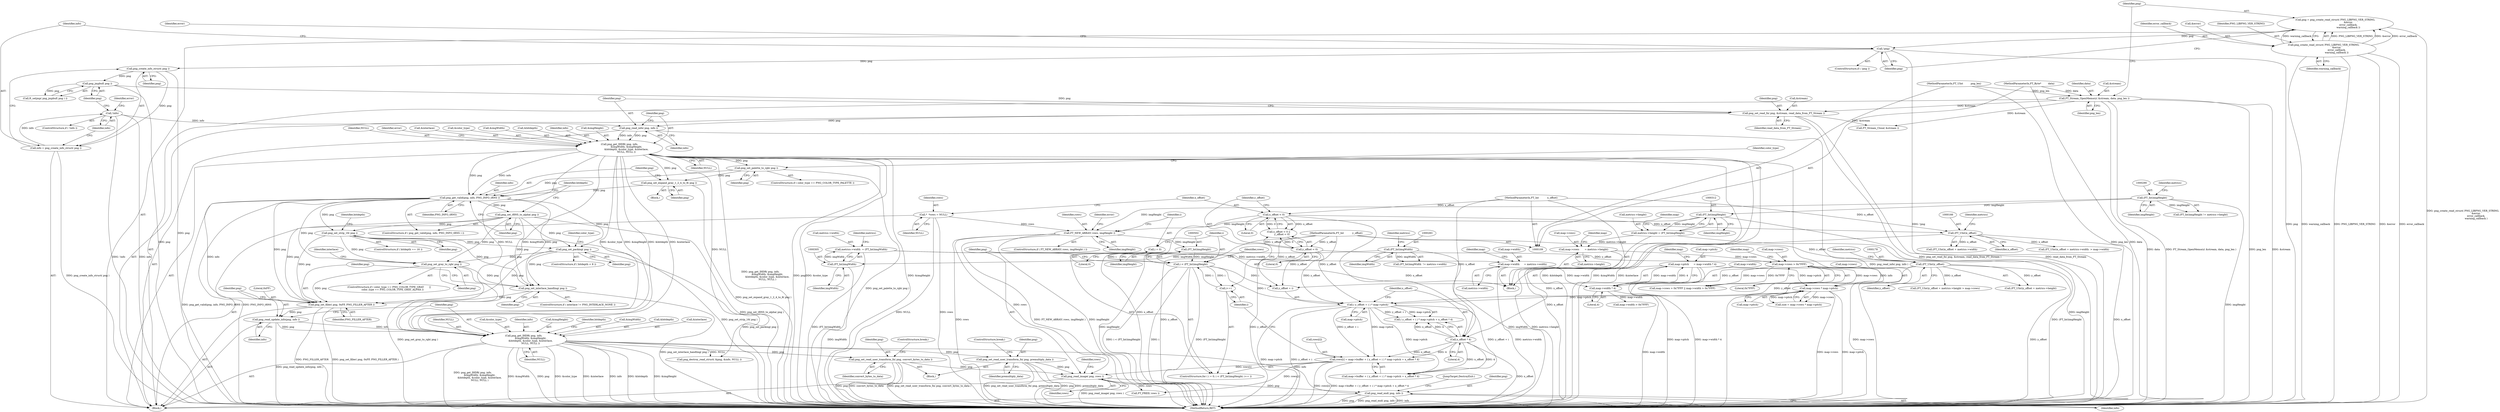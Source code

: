 digraph "0_savannah_b3500af717010137046ec4076d1e1c0641e33727_6@API" {
"1000530" [label="(Call,png_read_end( png, info ))"];
"1000525" [label="(Call,png_read_image( png, rows ))"];
"1000476" [label="(Call,png_set_read_user_transform_fn( png, premultiply_data ))"];
"1000437" [label="(Call,png_get_IHDR( png, info,\n                  &imgWidth, &imgHeight,\n                  &bitdepth, &color_type, &interlace,\n                  NULL, NULL ))"];
"1000434" [label="(Call,png_read_update_info(png, info ))"];
"1000430" [label="(Call,png_set_filler( png, 0xFF, PNG_FILLER_AFTER ))"];
"1000396" [label="(Call,png_get_valid(png, info, PNG_INFO_tRNS ))"];
"1000259" [label="(Call,png_get_IHDR( png, info,\n                  &imgWidth, &imgHeight,\n                  &bitdepth, &color_type, &interlace,\n                  NULL, NULL ))"];
"1000256" [label="(Call,png_read_info( png, info ))"];
"1000251" [label="(Call,png_set_read_fn( png, &stream, read_data_from_FT_Stream ))"];
"1000243" [label="(Call,png_jmpbuf( png ))"];
"1000225" [label="(Call,png_create_info_struct( png ))"];
"1000215" [label="(Call,!png)"];
"1000206" [label="(Call,png = png_create_read_struct( PNG_LIBPNG_VER_STRING,\n                                  &error,\n                                  error_callback,\n                                  warning_callback ))"];
"1000208" [label="(Call,png_create_read_struct( PNG_LIBPNG_VER_STRING,\n                                  &error,\n                                  error_callback,\n                                  warning_callback ))"];
"1000201" [label="(Call,FT_Stream_OpenMemory( &stream, data, png_len ))"];
"1000116" [label="(MethodParameterIn,FT_Byte*         data)"];
"1000117" [label="(MethodParameterIn,FT_UInt          png_len)"];
"1000228" [label="(Call,!info)"];
"1000223" [label="(Call,info = png_create_info_struct( png ))"];
"1000393" [label="(Call,png_set_expand_gray_1_2_4_to_8( png ))"];
"1000386" [label="(Call,png_set_palette_to_rgb( png ))"];
"1000400" [label="(Call,png_set_tRNS_to_alpha( png ))"];
"1000406" [label="(Call,png_set_strip_16( png ))"];
"1000422" [label="(Call,png_set_gray_to_rgb( png ))"];
"1000412" [label="(Call,png_set_packing( png ))"];
"1000428" [label="(Call,png_set_interlace_handling( png ))"];
"1000481" [label="(Call,png_set_read_user_transform_fn( png, convert_bytes_to_data ))"];
"1000506" [label="(Call,rows[i] = map->buffer + ( y_offset + i ) * map->pitch + x_offset * 4)"];
"1000515" [label="(Call,( y_offset + i ) * map->pitch)"];
"1000177" [label="(Call,(FT_UInt)y_offset)"];
"1000149" [label="(Call,y_offset < 0)"];
"1000112" [label="(MethodParameterIn,FT_Int           y_offset)"];
"1000499" [label="(Call,i < (FT_Int)imgHeight)"];
"1000496" [label="(Call,i = 0)"];
"1000504" [label="(Call,i++)"];
"1000501" [label="(Call,(FT_Int)imgHeight)"];
"1000486" [label="(Call,FT_NEW_ARRAY( rows, imgHeight ))"];
"1000141" [label="(Call,*  *rows = NULL)"];
"1000289" [label="(Call,(FT_Int)imgHeight)"];
"1000311" [label="(Call,(FT_Int)imgHeight)"];
"1000367" [label="(Call,map->rows * map->pitch)"];
"1000349" [label="(Call,map->rows > 0x7FFF)"];
"1000321" [label="(Call,map->rows       = metrics->height)"];
"1000307" [label="(Call,metrics->height = (FT_Int)imgHeight)"];
"1000333" [label="(Call,map->pitch      = map->width * 4)"];
"1000337" [label="(Call,map->width * 4)"];
"1000314" [label="(Call,map->width      = metrics->width)"];
"1000300" [label="(Call,metrics->width  = (FT_Int)imgWidth)"];
"1000304" [label="(Call,(FT_Int)imgWidth)"];
"1000282" [label="(Call,(FT_Int)imgWidth)"];
"1000522" [label="(Call,x_offset * 4)"];
"1000165" [label="(Call,(FT_UInt)x_offset)"];
"1000146" [label="(Call,x_offset < 0)"];
"1000111" [label="(MethodParameterIn,FT_Int           x_offset)"];
"1000519" [label="(Call,map->pitch)"];
"1000479" [label="(ControlStructure,break;)"];
"1000498" [label="(Literal,0)"];
"1000204" [label="(Identifier,data)"];
"1000431" [label="(Identifier,png)"];
"1000414" [label="(ControlStructure,if ( color_type == PNG_COLOR_TYPE_GRAY       ||\n         color_type == PNG_COLOR_TYPE_GRAY_ALPHA ))"];
"1000276" [label="(Identifier,error)"];
"1000225" [label="(Call,png_create_info_struct( png ))"];
"1000382" [label="(ControlStructure,if ( color_type == PNG_COLOR_TYPE_PALETTE ))"];
"1000438" [label="(Identifier,png)"];
"1000430" [label="(Call,png_set_filler( png, 0xFF, PNG_FILLER_AFTER ))"];
"1000435" [label="(Identifier,png)"];
"1000450" [label="(Identifier,NULL)"];
"1000281" [label="(Call,(FT_Int)imgWidth  != metrics->width)"];
"1000270" [label="(Call,&interlace)"];
"1000268" [label="(Call,&color_type)"];
"1000251" [label="(Call,png_set_read_fn( png, &stream, read_data_from_FT_Stream ))"];
"1000314" [label="(Call,map->width      = metrics->width)"];
"1000242" [label="(Call,ft_setjmp( png_jmpbuf( png ) ))"];
"1000219" [label="(Identifier,error)"];
"1000116" [label="(MethodParameterIn,FT_Byte*         data)"];
"1000175" [label="(Call,(FT_UInt)y_offset + metrics->height > map->rows)"];
"1000215" [label="(Call,!png)"];
"1000176" [label="(Call,(FT_UInt)y_offset + metrics->height)"];
"1000334" [label="(Call,map->pitch)"];
"1000528" [label="(Call,FT_FREE( rows ))"];
"1000407" [label="(Identifier,png)"];
"1000546" [label="(MethodReturn,RET)"];
"1000260" [label="(Identifier,png)"];
"1000423" [label="(Identifier,png)"];
"1000482" [label="(Identifier,png)"];
"1000150" [label="(Identifier,y_offset)"];
"1000524" [label="(Literal,4)"];
"1000417" [label="(Identifier,color_type)"];
"1000436" [label="(Identifier,info)"];
"1000397" [label="(Identifier,png)"];
"1000212" [label="(Identifier,error_callback)"];
"1000253" [label="(Call,&stream)"];
"1000485" [label="(ControlStructure,if ( FT_NEW_ARRAY( rows, imgHeight ) ))"];
"1000181" [label="(Identifier,metrics)"];
"1000504" [label="(Call,i++)"];
"1000311" [label="(Call,(FT_Int)imgHeight)"];
"1000262" [label="(Call,&imgWidth)"];
"1000321" [label="(Call,map->rows       = metrics->height)"];
"1000256" [label="(Call,png_read_info( png, info ))"];
"1000226" [label="(Identifier,png)"];
"1000406" [label="(Call,png_set_strip_16( png ))"];
"1000224" [label="(Identifier,info)"];
"1000368" [label="(Call,map->rows)"];
"1000387" [label="(Identifier,png)"];
"1000243" [label="(Call,png_jmpbuf( png ))"];
"1000534" [label="(Call,png_destroy_read_struct( &png, &info, NULL ))"];
"1000367" [label="(Call,map->rows * map->pitch)"];
"1000530" [label="(Call,png_read_end( png, info ))"];
"1000316" [label="(Identifier,map)"];
"1000165" [label="(Call,(FT_UInt)x_offset)"];
"1000446" [label="(Call,&color_type)"];
"1000309" [label="(Identifier,metrics)"];
"1000207" [label="(Identifier,png)"];
"1000289" [label="(Call,(FT_Int)imgHeight)"];
"1000476" [label="(Call,png_set_read_user_transform_fn( png, premultiply_data ))"];
"1000151" [label="(Literal,0)"];
"1000496" [label="(Call,i = 0)"];
"1000486" [label="(Call,FT_NEW_ARRAY( rows, imgHeight ))"];
"1000313" [label="(Identifier,imgHeight)"];
"1000216" [label="(Identifier,png)"];
"1000527" [label="(Identifier,rows)"];
"1000147" [label="(Identifier,x_offset)"];
"1000434" [label="(Call,png_read_update_info(png, info ))"];
"1000148" [label="(Literal,0)"];
"1000439" [label="(Identifier,info)"];
"1000508" [label="(Identifier,rows)"];
"1000442" [label="(Call,&imgHeight)"];
"1000522" [label="(Call,x_offset * 4)"];
"1000516" [label="(Call,y_offset + i)"];
"1000510" [label="(Call,map->buffer + ( y_offset + i ) * map->pitch + x_offset * 4)"];
"1000433" [label="(Identifier,PNG_FILLER_AFTER)"];
"1000145" [label="(Call,x_offset < 0 ||\n         y_offset < 0)"];
"1000177" [label="(Call,(FT_UInt)y_offset)"];
"1000146" [label="(Call,x_offset < 0)"];
"1000401" [label="(Identifier,png)"];
"1000429" [label="(Identifier,png)"];
"1000529" [label="(Identifier,rows)"];
"1000532" [label="(Identifier,info)"];
"1000503" [label="(Identifier,imgHeight)"];
"1000356" [label="(Identifier,map)"];
"1000304" [label="(Call,(FT_Int)imgWidth)"];
"1000286" [label="(Identifier,metrics)"];
"1000455" [label="(Identifier,bitdepth)"];
"1000111" [label="(MethodParameterIn,FT_Int           x_offset)"];
"1000533" [label="(JumpTarget,DestroyExit:)"];
"1000531" [label="(Identifier,png)"];
"1000273" [label="(Identifier,NULL)"];
"1000227" [label="(ControlStructure,if ( !info ))"];
"1000526" [label="(Identifier,png)"];
"1000149" [label="(Call,y_offset < 0)"];
"1000315" [label="(Call,map->width)"];
"1000514" [label="(Call,( y_offset + i ) * map->pitch + x_offset * 4)"];
"1000338" [label="(Call,map->width)"];
"1000163" [label="(Call,(FT_UInt)x_offset + metrics->width  > map->width)"];
"1000392" [label="(Block,)"];
"1000408" [label="(ControlStructure,if ( bitdepth < 8 ))"];
"1000432" [label="(Literal,0xFF)"];
"1000350" [label="(Call,map->rows)"];
"1000488" [label="(Identifier,imgHeight)"];
"1000484" [label="(ControlStructure,break;)"];
"1000396" [label="(Call,png_get_valid(png, info, PNG_INFO_tRNS ))"];
"1000440" [label="(Call,&imgWidth)"];
"1000333" [label="(Call,map->pitch      = map->width * 4)"];
"1000481" [label="(Call,png_set_read_user_transform_fn( png, convert_bytes_to_data ))"];
"1000206" [label="(Call,png = png_create_read_struct( PNG_LIBPNG_VER_STRING,\n                                  &error,\n                                  error_callback,\n                                  warning_callback ))"];
"1000318" [label="(Call,metrics->width)"];
"1000451" [label="(Identifier,NULL)"];
"1000228" [label="(Call,!info)"];
"1000478" [label="(Identifier,premultiply_data)"];
"1000282" [label="(Call,(FT_Int)imgWidth)"];
"1000473" [label="(Block,)"];
"1000232" [label="(Identifier,error)"];
"1000112" [label="(MethodParameterIn,FT_Int           y_offset)"];
"1000164" [label="(Call,(FT_UInt)x_offset + metrics->width)"];
"1000365" [label="(Call,size = map->rows * map->pitch)"];
"1000266" [label="(Call,&bitdepth)"];
"1000371" [label="(Call,map->pitch)"];
"1000483" [label="(Identifier,convert_bytes_to_data)"];
"1000325" [label="(Call,metrics->height)"];
"1000308" [label="(Call,metrics->height)"];
"1000507" [label="(Call,rows[i])"];
"1000209" [label="(Identifier,PNG_LIBPNG_VER_STRING)"];
"1000261" [label="(Identifier,info)"];
"1000214" [label="(ControlStructure,if ( !png ))"];
"1000353" [label="(Literal,0x7FFF)"];
"1000307" [label="(Call,metrics->height = (FT_Int)imgHeight)"];
"1000119" [label="(Block,)"];
"1000410" [label="(Identifier,bitdepth)"];
"1000264" [label="(Call,&imgHeight)"];
"1000244" [label="(Identifier,png)"];
"1000117" [label="(MethodParameterIn,FT_UInt          png_len)"];
"1000229" [label="(Identifier,info)"];
"1000426" [label="(Identifier,interlace)"];
"1000487" [label="(Identifier,rows)"];
"1000398" [label="(Identifier,info)"];
"1000500" [label="(Identifier,i)"];
"1000348" [label="(Call,map->rows > 0x7FFF || map->width > 0x7FFF)"];
"1000272" [label="(Identifier,NULL)"];
"1000341" [label="(Literal,4)"];
"1000505" [label="(Identifier,i)"];
"1000523" [label="(Identifier,x_offset)"];
"1000143" [label="(Identifier,NULL)"];
"1000300" [label="(Call,metrics->width  = (FT_Int)imgWidth)"];
"1000293" [label="(Identifier,metrics)"];
"1000258" [label="(Identifier,info)"];
"1000306" [label="(Identifier,imgWidth)"];
"1000444" [label="(Call,&bitdepth)"];
"1000301" [label="(Call,metrics->width)"];
"1000477" [label="(Identifier,png)"];
"1000223" [label="(Call,info = png_create_info_struct( png ))"];
"1000428" [label="(Call,png_set_interlace_handling( png ))"];
"1000208" [label="(Call,png_create_read_struct( PNG_LIBPNG_VER_STRING,\n                                  &error,\n                                  error_callback,\n                                  warning_callback ))"];
"1000322" [label="(Call,map->rows)"];
"1000349" [label="(Call,map->rows > 0x7FFF)"];
"1000413" [label="(Identifier,png)"];
"1000330" [label="(Identifier,map)"];
"1000354" [label="(Call,map->width > 0x7FFF)"];
"1000179" [label="(Identifier,y_offset)"];
"1000394" [label="(Identifier,png)"];
"1000393" [label="(Call,png_set_expand_gray_1_2_4_to_8( png ))"];
"1000495" [label="(ControlStructure,for ( i = 0; i < (FT_Int)imgHeight; i++ ))"];
"1000255" [label="(Identifier,read_data_from_FT_Stream)"];
"1000525" [label="(Call,png_read_image( png, rows ))"];
"1000506" [label="(Call,rows[i] = map->buffer + ( y_offset + i ) * map->pitch + x_offset * 4)"];
"1000201" [label="(Call,FT_Stream_OpenMemory( &stream, data, png_len ))"];
"1000402" [label="(ControlStructure,if ( bitdepth == 16 ))"];
"1000399" [label="(Identifier,PNG_INFO_tRNS)"];
"1000291" [label="(Identifier,imgHeight)"];
"1000298" [label="(Block,)"];
"1000202" [label="(Call,&stream)"];
"1000412" [label="(Call,png_set_packing( png ))"];
"1000424" [label="(ControlStructure,if ( interlace != PNG_INTERLACE_NONE ))"];
"1000515" [label="(Call,( y_offset + i ) * map->pitch)"];
"1000169" [label="(Identifier,metrics)"];
"1000259" [label="(Call,png_get_IHDR( png, info,\n                  &imgWidth, &imgHeight,\n                  &bitdepth, &color_type, &interlace,\n                  NULL, NULL ))"];
"1000395" [label="(ControlStructure,if ( png_get_valid(png, info, PNG_INFO_tRNS ) ))"];
"1000437" [label="(Call,png_get_IHDR( png, info,\n                  &imgWidth, &imgHeight,\n                  &bitdepth, &color_type, &interlace,\n                  NULL, NULL ))"];
"1000491" [label="(Identifier,error)"];
"1000404" [label="(Identifier,bitdepth)"];
"1000205" [label="(Identifier,png_len)"];
"1000386" [label="(Call,png_set_palette_to_rgb( png ))"];
"1000323" [label="(Identifier,map)"];
"1000284" [label="(Identifier,imgWidth)"];
"1000390" [label="(Identifier,color_type)"];
"1000448" [label="(Call,&interlace)"];
"1000337" [label="(Call,map->width * 4)"];
"1000210" [label="(Call,&error)"];
"1000501" [label="(Call,(FT_Int)imgHeight)"];
"1000497" [label="(Identifier,i)"];
"1000142" [label="(Identifier,rows)"];
"1000540" [label="(Call,FT_Stream_Close( &stream ))"];
"1000344" [label="(Identifier,map)"];
"1000213" [label="(Identifier,warning_callback)"];
"1000252" [label="(Identifier,png)"];
"1000141" [label="(Call,*  *rows = NULL)"];
"1000257" [label="(Identifier,png)"];
"1000167" [label="(Identifier,x_offset)"];
"1000499" [label="(Call,i < (FT_Int)imgHeight)"];
"1000400" [label="(Call,png_set_tRNS_to_alpha( png ))"];
"1000288" [label="(Call,(FT_Int)imgHeight != metrics->height)"];
"1000422" [label="(Call,png_set_gray_to_rgb( png ))"];
"1000530" -> "1000119"  [label="AST: "];
"1000530" -> "1000532"  [label="CFG: "];
"1000531" -> "1000530"  [label="AST: "];
"1000532" -> "1000530"  [label="AST: "];
"1000533" -> "1000530"  [label="CFG: "];
"1000530" -> "1000546"  [label="DDG: png"];
"1000530" -> "1000546"  [label="DDG: png_read_end( png, info )"];
"1000530" -> "1000546"  [label="DDG: info"];
"1000525" -> "1000530"  [label="DDG: png"];
"1000437" -> "1000530"  [label="DDG: info"];
"1000525" -> "1000119"  [label="AST: "];
"1000525" -> "1000527"  [label="CFG: "];
"1000526" -> "1000525"  [label="AST: "];
"1000527" -> "1000525"  [label="AST: "];
"1000529" -> "1000525"  [label="CFG: "];
"1000525" -> "1000546"  [label="DDG: png_read_image( png, rows )"];
"1000476" -> "1000525"  [label="DDG: png"];
"1000481" -> "1000525"  [label="DDG: png"];
"1000506" -> "1000525"  [label="DDG: rows[i]"];
"1000486" -> "1000525"  [label="DDG: rows"];
"1000525" -> "1000528"  [label="DDG: rows"];
"1000476" -> "1000473"  [label="AST: "];
"1000476" -> "1000478"  [label="CFG: "];
"1000477" -> "1000476"  [label="AST: "];
"1000478" -> "1000476"  [label="AST: "];
"1000479" -> "1000476"  [label="CFG: "];
"1000476" -> "1000546"  [label="DDG: png_set_read_user_transform_fn( png, premultiply_data )"];
"1000476" -> "1000546"  [label="DDG: png"];
"1000476" -> "1000546"  [label="DDG: premultiply_data"];
"1000437" -> "1000476"  [label="DDG: png"];
"1000437" -> "1000119"  [label="AST: "];
"1000437" -> "1000451"  [label="CFG: "];
"1000438" -> "1000437"  [label="AST: "];
"1000439" -> "1000437"  [label="AST: "];
"1000440" -> "1000437"  [label="AST: "];
"1000442" -> "1000437"  [label="AST: "];
"1000444" -> "1000437"  [label="AST: "];
"1000446" -> "1000437"  [label="AST: "];
"1000448" -> "1000437"  [label="AST: "];
"1000450" -> "1000437"  [label="AST: "];
"1000451" -> "1000437"  [label="AST: "];
"1000455" -> "1000437"  [label="CFG: "];
"1000437" -> "1000546"  [label="DDG: &imgHeight"];
"1000437" -> "1000546"  [label="DDG: png_get_IHDR( png, info,\n                  &imgWidth, &imgHeight,\n                  &bitdepth, &color_type, &interlace,\n                  NULL, NULL )"];
"1000437" -> "1000546"  [label="DDG: &imgWidth"];
"1000437" -> "1000546"  [label="DDG: png"];
"1000437" -> "1000546"  [label="DDG: &color_type"];
"1000437" -> "1000546"  [label="DDG: &interlace"];
"1000437" -> "1000546"  [label="DDG: info"];
"1000437" -> "1000546"  [label="DDG: &bitdepth"];
"1000434" -> "1000437"  [label="DDG: png"];
"1000434" -> "1000437"  [label="DDG: info"];
"1000259" -> "1000437"  [label="DDG: &imgWidth"];
"1000259" -> "1000437"  [label="DDG: &imgHeight"];
"1000259" -> "1000437"  [label="DDG: &bitdepth"];
"1000259" -> "1000437"  [label="DDG: &color_type"];
"1000259" -> "1000437"  [label="DDG: &interlace"];
"1000259" -> "1000437"  [label="DDG: NULL"];
"1000437" -> "1000481"  [label="DDG: png"];
"1000437" -> "1000534"  [label="DDG: NULL"];
"1000434" -> "1000119"  [label="AST: "];
"1000434" -> "1000436"  [label="CFG: "];
"1000435" -> "1000434"  [label="AST: "];
"1000436" -> "1000434"  [label="AST: "];
"1000438" -> "1000434"  [label="CFG: "];
"1000434" -> "1000546"  [label="DDG: png_read_update_info(png, info )"];
"1000430" -> "1000434"  [label="DDG: png"];
"1000396" -> "1000434"  [label="DDG: info"];
"1000430" -> "1000119"  [label="AST: "];
"1000430" -> "1000433"  [label="CFG: "];
"1000431" -> "1000430"  [label="AST: "];
"1000432" -> "1000430"  [label="AST: "];
"1000433" -> "1000430"  [label="AST: "];
"1000435" -> "1000430"  [label="CFG: "];
"1000430" -> "1000546"  [label="DDG: PNG_FILLER_AFTER"];
"1000430" -> "1000546"  [label="DDG: png_set_filler( png, 0xFF, PNG_FILLER_AFTER )"];
"1000396" -> "1000430"  [label="DDG: png"];
"1000400" -> "1000430"  [label="DDG: png"];
"1000406" -> "1000430"  [label="DDG: png"];
"1000422" -> "1000430"  [label="DDG: png"];
"1000412" -> "1000430"  [label="DDG: png"];
"1000428" -> "1000430"  [label="DDG: png"];
"1000396" -> "1000395"  [label="AST: "];
"1000396" -> "1000399"  [label="CFG: "];
"1000397" -> "1000396"  [label="AST: "];
"1000398" -> "1000396"  [label="AST: "];
"1000399" -> "1000396"  [label="AST: "];
"1000401" -> "1000396"  [label="CFG: "];
"1000404" -> "1000396"  [label="CFG: "];
"1000396" -> "1000546"  [label="DDG: png_get_valid(png, info, PNG_INFO_tRNS )"];
"1000396" -> "1000546"  [label="DDG: PNG_INFO_tRNS"];
"1000259" -> "1000396"  [label="DDG: png"];
"1000259" -> "1000396"  [label="DDG: info"];
"1000393" -> "1000396"  [label="DDG: png"];
"1000386" -> "1000396"  [label="DDG: png"];
"1000396" -> "1000400"  [label="DDG: png"];
"1000396" -> "1000406"  [label="DDG: png"];
"1000396" -> "1000412"  [label="DDG: png"];
"1000396" -> "1000422"  [label="DDG: png"];
"1000396" -> "1000428"  [label="DDG: png"];
"1000259" -> "1000119"  [label="AST: "];
"1000259" -> "1000273"  [label="CFG: "];
"1000260" -> "1000259"  [label="AST: "];
"1000261" -> "1000259"  [label="AST: "];
"1000262" -> "1000259"  [label="AST: "];
"1000264" -> "1000259"  [label="AST: "];
"1000266" -> "1000259"  [label="AST: "];
"1000268" -> "1000259"  [label="AST: "];
"1000270" -> "1000259"  [label="AST: "];
"1000272" -> "1000259"  [label="AST: "];
"1000273" -> "1000259"  [label="AST: "];
"1000276" -> "1000259"  [label="CFG: "];
"1000259" -> "1000546"  [label="DDG: png_get_IHDR( png, info,\n                  &imgWidth, &imgHeight,\n                  &bitdepth, &color_type, &interlace,\n                  NULL, NULL )"];
"1000259" -> "1000546"  [label="DDG: png"];
"1000259" -> "1000546"  [label="DDG: &color_type"];
"1000259" -> "1000546"  [label="DDG: &imgHeight"];
"1000259" -> "1000546"  [label="DDG: &bitdepth"];
"1000259" -> "1000546"  [label="DDG: &imgWidth"];
"1000259" -> "1000546"  [label="DDG: &interlace"];
"1000259" -> "1000546"  [label="DDG: info"];
"1000256" -> "1000259"  [label="DDG: png"];
"1000256" -> "1000259"  [label="DDG: info"];
"1000259" -> "1000386"  [label="DDG: png"];
"1000259" -> "1000393"  [label="DDG: png"];
"1000259" -> "1000534"  [label="DDG: NULL"];
"1000256" -> "1000119"  [label="AST: "];
"1000256" -> "1000258"  [label="CFG: "];
"1000257" -> "1000256"  [label="AST: "];
"1000258" -> "1000256"  [label="AST: "];
"1000260" -> "1000256"  [label="CFG: "];
"1000256" -> "1000546"  [label="DDG: png_read_info( png, info )"];
"1000251" -> "1000256"  [label="DDG: png"];
"1000228" -> "1000256"  [label="DDG: info"];
"1000251" -> "1000119"  [label="AST: "];
"1000251" -> "1000255"  [label="CFG: "];
"1000252" -> "1000251"  [label="AST: "];
"1000253" -> "1000251"  [label="AST: "];
"1000255" -> "1000251"  [label="AST: "];
"1000257" -> "1000251"  [label="CFG: "];
"1000251" -> "1000546"  [label="DDG: png_set_read_fn( png, &stream, read_data_from_FT_Stream )"];
"1000251" -> "1000546"  [label="DDG: read_data_from_FT_Stream"];
"1000243" -> "1000251"  [label="DDG: png"];
"1000201" -> "1000251"  [label="DDG: &stream"];
"1000251" -> "1000540"  [label="DDG: &stream"];
"1000243" -> "1000242"  [label="AST: "];
"1000243" -> "1000244"  [label="CFG: "];
"1000244" -> "1000243"  [label="AST: "];
"1000242" -> "1000243"  [label="CFG: "];
"1000243" -> "1000546"  [label="DDG: png"];
"1000243" -> "1000242"  [label="DDG: png"];
"1000225" -> "1000243"  [label="DDG: png"];
"1000225" -> "1000223"  [label="AST: "];
"1000225" -> "1000226"  [label="CFG: "];
"1000226" -> "1000225"  [label="AST: "];
"1000223" -> "1000225"  [label="CFG: "];
"1000225" -> "1000546"  [label="DDG: png"];
"1000225" -> "1000223"  [label="DDG: png"];
"1000215" -> "1000225"  [label="DDG: png"];
"1000215" -> "1000214"  [label="AST: "];
"1000215" -> "1000216"  [label="CFG: "];
"1000216" -> "1000215"  [label="AST: "];
"1000219" -> "1000215"  [label="CFG: "];
"1000224" -> "1000215"  [label="CFG: "];
"1000215" -> "1000546"  [label="DDG: png"];
"1000215" -> "1000546"  [label="DDG: !png"];
"1000206" -> "1000215"  [label="DDG: png"];
"1000206" -> "1000119"  [label="AST: "];
"1000206" -> "1000208"  [label="CFG: "];
"1000207" -> "1000206"  [label="AST: "];
"1000208" -> "1000206"  [label="AST: "];
"1000216" -> "1000206"  [label="CFG: "];
"1000206" -> "1000546"  [label="DDG: png_create_read_struct( PNG_LIBPNG_VER_STRING,\n                                  &error,\n                                  error_callback,\n                                  warning_callback )"];
"1000208" -> "1000206"  [label="DDG: PNG_LIBPNG_VER_STRING"];
"1000208" -> "1000206"  [label="DDG: &error"];
"1000208" -> "1000206"  [label="DDG: error_callback"];
"1000208" -> "1000206"  [label="DDG: warning_callback"];
"1000208" -> "1000213"  [label="CFG: "];
"1000209" -> "1000208"  [label="AST: "];
"1000210" -> "1000208"  [label="AST: "];
"1000212" -> "1000208"  [label="AST: "];
"1000213" -> "1000208"  [label="AST: "];
"1000208" -> "1000546"  [label="DDG: PNG_LIBPNG_VER_STRING"];
"1000208" -> "1000546"  [label="DDG: &error"];
"1000208" -> "1000546"  [label="DDG: error_callback"];
"1000208" -> "1000546"  [label="DDG: warning_callback"];
"1000201" -> "1000119"  [label="AST: "];
"1000201" -> "1000205"  [label="CFG: "];
"1000202" -> "1000201"  [label="AST: "];
"1000204" -> "1000201"  [label="AST: "];
"1000205" -> "1000201"  [label="AST: "];
"1000207" -> "1000201"  [label="CFG: "];
"1000201" -> "1000546"  [label="DDG: FT_Stream_OpenMemory( &stream, data, png_len )"];
"1000201" -> "1000546"  [label="DDG: png_len"];
"1000201" -> "1000546"  [label="DDG: &stream"];
"1000201" -> "1000546"  [label="DDG: data"];
"1000116" -> "1000201"  [label="DDG: data"];
"1000117" -> "1000201"  [label="DDG: png_len"];
"1000201" -> "1000540"  [label="DDG: &stream"];
"1000116" -> "1000109"  [label="AST: "];
"1000116" -> "1000546"  [label="DDG: data"];
"1000117" -> "1000109"  [label="AST: "];
"1000117" -> "1000546"  [label="DDG: png_len"];
"1000228" -> "1000227"  [label="AST: "];
"1000228" -> "1000229"  [label="CFG: "];
"1000229" -> "1000228"  [label="AST: "];
"1000232" -> "1000228"  [label="CFG: "];
"1000244" -> "1000228"  [label="CFG: "];
"1000228" -> "1000546"  [label="DDG: !info"];
"1000228" -> "1000546"  [label="DDG: info"];
"1000223" -> "1000228"  [label="DDG: info"];
"1000223" -> "1000119"  [label="AST: "];
"1000224" -> "1000223"  [label="AST: "];
"1000229" -> "1000223"  [label="CFG: "];
"1000223" -> "1000546"  [label="DDG: png_create_info_struct( png )"];
"1000393" -> "1000392"  [label="AST: "];
"1000393" -> "1000394"  [label="CFG: "];
"1000394" -> "1000393"  [label="AST: "];
"1000397" -> "1000393"  [label="CFG: "];
"1000393" -> "1000546"  [label="DDG: png_set_expand_gray_1_2_4_to_8( png )"];
"1000386" -> "1000393"  [label="DDG: png"];
"1000386" -> "1000382"  [label="AST: "];
"1000386" -> "1000387"  [label="CFG: "];
"1000387" -> "1000386"  [label="AST: "];
"1000390" -> "1000386"  [label="CFG: "];
"1000386" -> "1000546"  [label="DDG: png_set_palette_to_rgb( png )"];
"1000400" -> "1000395"  [label="AST: "];
"1000400" -> "1000401"  [label="CFG: "];
"1000401" -> "1000400"  [label="AST: "];
"1000404" -> "1000400"  [label="CFG: "];
"1000400" -> "1000546"  [label="DDG: png_set_tRNS_to_alpha( png )"];
"1000400" -> "1000406"  [label="DDG: png"];
"1000400" -> "1000412"  [label="DDG: png"];
"1000400" -> "1000422"  [label="DDG: png"];
"1000400" -> "1000428"  [label="DDG: png"];
"1000406" -> "1000402"  [label="AST: "];
"1000406" -> "1000407"  [label="CFG: "];
"1000407" -> "1000406"  [label="AST: "];
"1000410" -> "1000406"  [label="CFG: "];
"1000406" -> "1000546"  [label="DDG: png_set_strip_16( png )"];
"1000406" -> "1000412"  [label="DDG: png"];
"1000406" -> "1000422"  [label="DDG: png"];
"1000406" -> "1000428"  [label="DDG: png"];
"1000422" -> "1000414"  [label="AST: "];
"1000422" -> "1000423"  [label="CFG: "];
"1000423" -> "1000422"  [label="AST: "];
"1000426" -> "1000422"  [label="CFG: "];
"1000422" -> "1000546"  [label="DDG: png_set_gray_to_rgb( png )"];
"1000412" -> "1000422"  [label="DDG: png"];
"1000422" -> "1000428"  [label="DDG: png"];
"1000412" -> "1000408"  [label="AST: "];
"1000412" -> "1000413"  [label="CFG: "];
"1000413" -> "1000412"  [label="AST: "];
"1000417" -> "1000412"  [label="CFG: "];
"1000412" -> "1000546"  [label="DDG: png_set_packing( png )"];
"1000412" -> "1000428"  [label="DDG: png"];
"1000428" -> "1000424"  [label="AST: "];
"1000428" -> "1000429"  [label="CFG: "];
"1000429" -> "1000428"  [label="AST: "];
"1000431" -> "1000428"  [label="CFG: "];
"1000428" -> "1000546"  [label="DDG: png_set_interlace_handling( png )"];
"1000481" -> "1000473"  [label="AST: "];
"1000481" -> "1000483"  [label="CFG: "];
"1000482" -> "1000481"  [label="AST: "];
"1000483" -> "1000481"  [label="AST: "];
"1000484" -> "1000481"  [label="CFG: "];
"1000481" -> "1000546"  [label="DDG: convert_bytes_to_data"];
"1000481" -> "1000546"  [label="DDG: png_set_read_user_transform_fn( png, convert_bytes_to_data )"];
"1000481" -> "1000546"  [label="DDG: png"];
"1000506" -> "1000495"  [label="AST: "];
"1000506" -> "1000510"  [label="CFG: "];
"1000507" -> "1000506"  [label="AST: "];
"1000510" -> "1000506"  [label="AST: "];
"1000505" -> "1000506"  [label="CFG: "];
"1000506" -> "1000546"  [label="DDG: rows[i]"];
"1000506" -> "1000546"  [label="DDG: map->buffer + ( y_offset + i ) * map->pitch + x_offset * 4"];
"1000515" -> "1000506"  [label="DDG: y_offset + i"];
"1000515" -> "1000506"  [label="DDG: map->pitch"];
"1000522" -> "1000506"  [label="DDG: x_offset"];
"1000522" -> "1000506"  [label="DDG: 4"];
"1000506" -> "1000528"  [label="DDG: rows[i]"];
"1000515" -> "1000514"  [label="AST: "];
"1000515" -> "1000519"  [label="CFG: "];
"1000516" -> "1000515"  [label="AST: "];
"1000519" -> "1000515"  [label="AST: "];
"1000523" -> "1000515"  [label="CFG: "];
"1000515" -> "1000546"  [label="DDG: map->pitch"];
"1000515" -> "1000546"  [label="DDG: y_offset + i"];
"1000515" -> "1000510"  [label="DDG: y_offset + i"];
"1000515" -> "1000510"  [label="DDG: map->pitch"];
"1000515" -> "1000514"  [label="DDG: y_offset + i"];
"1000515" -> "1000514"  [label="DDG: map->pitch"];
"1000177" -> "1000515"  [label="DDG: y_offset"];
"1000149" -> "1000515"  [label="DDG: y_offset"];
"1000112" -> "1000515"  [label="DDG: y_offset"];
"1000499" -> "1000515"  [label="DDG: i"];
"1000367" -> "1000515"  [label="DDG: map->pitch"];
"1000177" -> "1000176"  [label="AST: "];
"1000177" -> "1000179"  [label="CFG: "];
"1000178" -> "1000177"  [label="AST: "];
"1000179" -> "1000177"  [label="AST: "];
"1000181" -> "1000177"  [label="CFG: "];
"1000177" -> "1000546"  [label="DDG: y_offset"];
"1000177" -> "1000175"  [label="DDG: y_offset"];
"1000177" -> "1000176"  [label="DDG: y_offset"];
"1000149" -> "1000177"  [label="DDG: y_offset"];
"1000112" -> "1000177"  [label="DDG: y_offset"];
"1000177" -> "1000516"  [label="DDG: y_offset"];
"1000149" -> "1000145"  [label="AST: "];
"1000149" -> "1000151"  [label="CFG: "];
"1000150" -> "1000149"  [label="AST: "];
"1000151" -> "1000149"  [label="AST: "];
"1000145" -> "1000149"  [label="CFG: "];
"1000149" -> "1000546"  [label="DDG: y_offset"];
"1000149" -> "1000145"  [label="DDG: y_offset"];
"1000149" -> "1000145"  [label="DDG: 0"];
"1000112" -> "1000149"  [label="DDG: y_offset"];
"1000149" -> "1000516"  [label="DDG: y_offset"];
"1000112" -> "1000109"  [label="AST: "];
"1000112" -> "1000546"  [label="DDG: y_offset"];
"1000112" -> "1000516"  [label="DDG: y_offset"];
"1000499" -> "1000495"  [label="AST: "];
"1000499" -> "1000501"  [label="CFG: "];
"1000500" -> "1000499"  [label="AST: "];
"1000501" -> "1000499"  [label="AST: "];
"1000508" -> "1000499"  [label="CFG: "];
"1000526" -> "1000499"  [label="CFG: "];
"1000499" -> "1000546"  [label="DDG: i < (FT_Int)imgHeight"];
"1000499" -> "1000546"  [label="DDG: i"];
"1000499" -> "1000546"  [label="DDG: (FT_Int)imgHeight"];
"1000496" -> "1000499"  [label="DDG: i"];
"1000504" -> "1000499"  [label="DDG: i"];
"1000501" -> "1000499"  [label="DDG: imgHeight"];
"1000499" -> "1000504"  [label="DDG: i"];
"1000499" -> "1000516"  [label="DDG: i"];
"1000496" -> "1000495"  [label="AST: "];
"1000496" -> "1000498"  [label="CFG: "];
"1000497" -> "1000496"  [label="AST: "];
"1000498" -> "1000496"  [label="AST: "];
"1000500" -> "1000496"  [label="CFG: "];
"1000504" -> "1000495"  [label="AST: "];
"1000504" -> "1000505"  [label="CFG: "];
"1000505" -> "1000504"  [label="AST: "];
"1000500" -> "1000504"  [label="CFG: "];
"1000501" -> "1000503"  [label="CFG: "];
"1000502" -> "1000501"  [label="AST: "];
"1000503" -> "1000501"  [label="AST: "];
"1000501" -> "1000546"  [label="DDG: imgHeight"];
"1000486" -> "1000501"  [label="DDG: imgHeight"];
"1000486" -> "1000485"  [label="AST: "];
"1000486" -> "1000488"  [label="CFG: "];
"1000487" -> "1000486"  [label="AST: "];
"1000488" -> "1000486"  [label="AST: "];
"1000491" -> "1000486"  [label="CFG: "];
"1000497" -> "1000486"  [label="CFG: "];
"1000486" -> "1000546"  [label="DDG: FT_NEW_ARRAY( rows, imgHeight )"];
"1000486" -> "1000546"  [label="DDG: imgHeight"];
"1000486" -> "1000546"  [label="DDG: rows"];
"1000141" -> "1000486"  [label="DDG: rows"];
"1000289" -> "1000486"  [label="DDG: imgHeight"];
"1000311" -> "1000486"  [label="DDG: imgHeight"];
"1000141" -> "1000119"  [label="AST: "];
"1000141" -> "1000143"  [label="CFG: "];
"1000142" -> "1000141"  [label="AST: "];
"1000143" -> "1000141"  [label="AST: "];
"1000147" -> "1000141"  [label="CFG: "];
"1000141" -> "1000546"  [label="DDG: rows"];
"1000141" -> "1000546"  [label="DDG: NULL"];
"1000289" -> "1000288"  [label="AST: "];
"1000289" -> "1000291"  [label="CFG: "];
"1000290" -> "1000289"  [label="AST: "];
"1000291" -> "1000289"  [label="AST: "];
"1000293" -> "1000289"  [label="CFG: "];
"1000289" -> "1000546"  [label="DDG: imgHeight"];
"1000289" -> "1000288"  [label="DDG: imgHeight"];
"1000289" -> "1000311"  [label="DDG: imgHeight"];
"1000311" -> "1000307"  [label="AST: "];
"1000311" -> "1000313"  [label="CFG: "];
"1000312" -> "1000311"  [label="AST: "];
"1000313" -> "1000311"  [label="AST: "];
"1000307" -> "1000311"  [label="CFG: "];
"1000311" -> "1000546"  [label="DDG: imgHeight"];
"1000311" -> "1000307"  [label="DDG: imgHeight"];
"1000367" -> "1000365"  [label="AST: "];
"1000367" -> "1000371"  [label="CFG: "];
"1000368" -> "1000367"  [label="AST: "];
"1000371" -> "1000367"  [label="AST: "];
"1000365" -> "1000367"  [label="CFG: "];
"1000367" -> "1000546"  [label="DDG: map->rows"];
"1000367" -> "1000546"  [label="DDG: map->pitch"];
"1000367" -> "1000365"  [label="DDG: map->rows"];
"1000367" -> "1000365"  [label="DDG: map->pitch"];
"1000349" -> "1000367"  [label="DDG: map->rows"];
"1000333" -> "1000367"  [label="DDG: map->pitch"];
"1000349" -> "1000348"  [label="AST: "];
"1000349" -> "1000353"  [label="CFG: "];
"1000350" -> "1000349"  [label="AST: "];
"1000353" -> "1000349"  [label="AST: "];
"1000356" -> "1000349"  [label="CFG: "];
"1000348" -> "1000349"  [label="CFG: "];
"1000349" -> "1000546"  [label="DDG: map->rows"];
"1000349" -> "1000348"  [label="DDG: map->rows"];
"1000349" -> "1000348"  [label="DDG: 0x7FFF"];
"1000321" -> "1000349"  [label="DDG: map->rows"];
"1000321" -> "1000298"  [label="AST: "];
"1000321" -> "1000325"  [label="CFG: "];
"1000322" -> "1000321"  [label="AST: "];
"1000325" -> "1000321"  [label="AST: "];
"1000330" -> "1000321"  [label="CFG: "];
"1000321" -> "1000546"  [label="DDG: metrics->height"];
"1000307" -> "1000321"  [label="DDG: metrics->height"];
"1000307" -> "1000298"  [label="AST: "];
"1000308" -> "1000307"  [label="AST: "];
"1000316" -> "1000307"  [label="CFG: "];
"1000307" -> "1000546"  [label="DDG: (FT_Int)imgHeight"];
"1000333" -> "1000298"  [label="AST: "];
"1000333" -> "1000337"  [label="CFG: "];
"1000334" -> "1000333"  [label="AST: "];
"1000337" -> "1000333"  [label="AST: "];
"1000344" -> "1000333"  [label="CFG: "];
"1000333" -> "1000546"  [label="DDG: map->pitch"];
"1000333" -> "1000546"  [label="DDG: map->width * 4"];
"1000337" -> "1000333"  [label="DDG: map->width"];
"1000337" -> "1000333"  [label="DDG: 4"];
"1000337" -> "1000341"  [label="CFG: "];
"1000338" -> "1000337"  [label="AST: "];
"1000341" -> "1000337"  [label="AST: "];
"1000337" -> "1000546"  [label="DDG: map->width"];
"1000314" -> "1000337"  [label="DDG: map->width"];
"1000337" -> "1000354"  [label="DDG: map->width"];
"1000314" -> "1000298"  [label="AST: "];
"1000314" -> "1000318"  [label="CFG: "];
"1000315" -> "1000314"  [label="AST: "];
"1000318" -> "1000314"  [label="AST: "];
"1000323" -> "1000314"  [label="CFG: "];
"1000314" -> "1000546"  [label="DDG: metrics->width"];
"1000300" -> "1000314"  [label="DDG: metrics->width"];
"1000300" -> "1000298"  [label="AST: "];
"1000300" -> "1000304"  [label="CFG: "];
"1000301" -> "1000300"  [label="AST: "];
"1000304" -> "1000300"  [label="AST: "];
"1000309" -> "1000300"  [label="CFG: "];
"1000300" -> "1000546"  [label="DDG: (FT_Int)imgWidth"];
"1000304" -> "1000300"  [label="DDG: imgWidth"];
"1000304" -> "1000306"  [label="CFG: "];
"1000305" -> "1000304"  [label="AST: "];
"1000306" -> "1000304"  [label="AST: "];
"1000304" -> "1000546"  [label="DDG: imgWidth"];
"1000282" -> "1000304"  [label="DDG: imgWidth"];
"1000282" -> "1000281"  [label="AST: "];
"1000282" -> "1000284"  [label="CFG: "];
"1000283" -> "1000282"  [label="AST: "];
"1000284" -> "1000282"  [label="AST: "];
"1000286" -> "1000282"  [label="CFG: "];
"1000282" -> "1000546"  [label="DDG: imgWidth"];
"1000282" -> "1000281"  [label="DDG: imgWidth"];
"1000522" -> "1000514"  [label="AST: "];
"1000522" -> "1000524"  [label="CFG: "];
"1000523" -> "1000522"  [label="AST: "];
"1000524" -> "1000522"  [label="AST: "];
"1000514" -> "1000522"  [label="CFG: "];
"1000522" -> "1000546"  [label="DDG: x_offset"];
"1000522" -> "1000510"  [label="DDG: x_offset"];
"1000522" -> "1000510"  [label="DDG: 4"];
"1000522" -> "1000514"  [label="DDG: x_offset"];
"1000522" -> "1000514"  [label="DDG: 4"];
"1000165" -> "1000522"  [label="DDG: x_offset"];
"1000146" -> "1000522"  [label="DDG: x_offset"];
"1000111" -> "1000522"  [label="DDG: x_offset"];
"1000165" -> "1000164"  [label="AST: "];
"1000165" -> "1000167"  [label="CFG: "];
"1000166" -> "1000165"  [label="AST: "];
"1000167" -> "1000165"  [label="AST: "];
"1000169" -> "1000165"  [label="CFG: "];
"1000165" -> "1000546"  [label="DDG: x_offset"];
"1000165" -> "1000163"  [label="DDG: x_offset"];
"1000165" -> "1000164"  [label="DDG: x_offset"];
"1000146" -> "1000165"  [label="DDG: x_offset"];
"1000111" -> "1000165"  [label="DDG: x_offset"];
"1000146" -> "1000145"  [label="AST: "];
"1000146" -> "1000148"  [label="CFG: "];
"1000147" -> "1000146"  [label="AST: "];
"1000148" -> "1000146"  [label="AST: "];
"1000150" -> "1000146"  [label="CFG: "];
"1000145" -> "1000146"  [label="CFG: "];
"1000146" -> "1000546"  [label="DDG: x_offset"];
"1000146" -> "1000145"  [label="DDG: x_offset"];
"1000146" -> "1000145"  [label="DDG: 0"];
"1000111" -> "1000146"  [label="DDG: x_offset"];
"1000111" -> "1000109"  [label="AST: "];
"1000111" -> "1000546"  [label="DDG: x_offset"];
}
